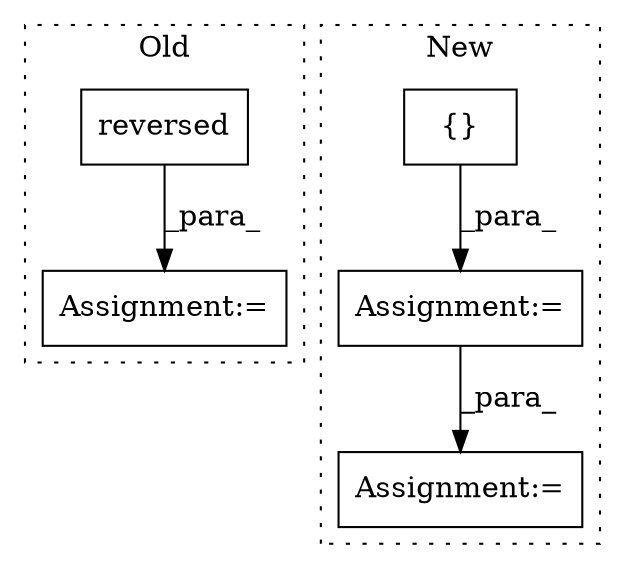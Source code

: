 digraph G {
subgraph cluster0 {
1 [label="reversed" a="32" s="68308,68321" l="9,1" shape="box"];
3 [label="Assignment:=" a="7" s="68287" l="1" shape="box"];
label = "Old";
style="dotted";
}
subgraph cluster1 {
2 [label="{}" a="4" s="67843,68150" l="6,2" shape="box"];
4 [label="Assignment:=" a="7" s="67691" l="12" shape="box"];
5 [label="Assignment:=" a="7" s="67824" l="337" shape="box"];
label = "New";
style="dotted";
}
1 -> 3 [label="_para_"];
2 -> 5 [label="_para_"];
5 -> 4 [label="_para_"];
}